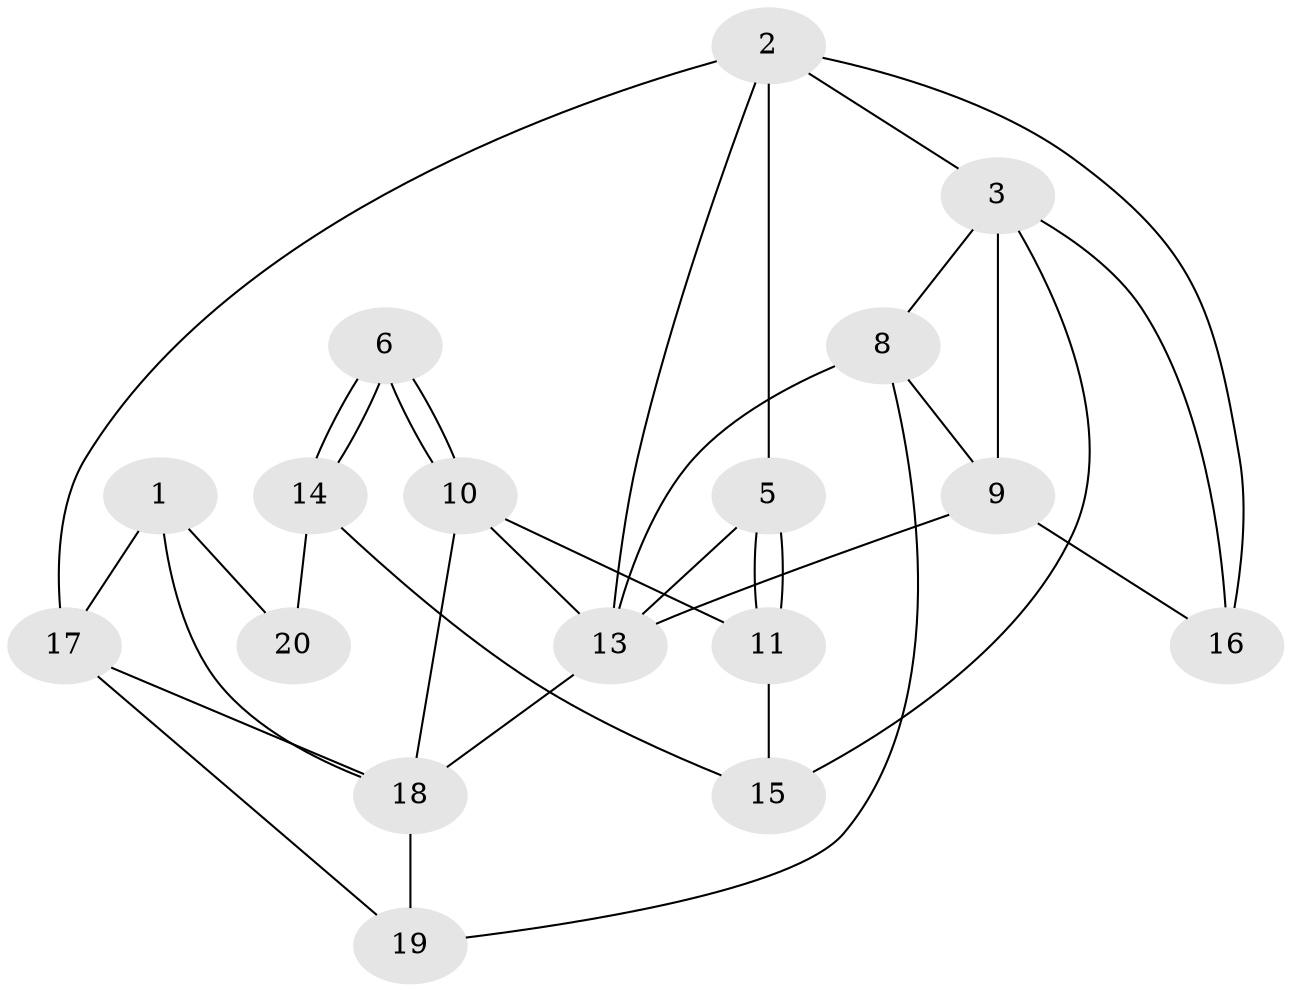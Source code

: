 // Generated by graph-tools (version 1.1) at 2025/46/02/15/25 05:46:28]
// undirected, 17 vertices, 34 edges
graph export_dot {
graph [start="1"]
  node [color=gray90,style=filled];
  1;
  2 [super="+4+12"];
  3 [super="+7"];
  5;
  6;
  8;
  9 [super="+12"];
  10;
  11 [super="+7"];
  13;
  14;
  15;
  16;
  17;
  18;
  19;
  20 [super="+4"];
  1 -- 18;
  1 -- 17;
  1 -- 20;
  2 -- 13;
  2 -- 17;
  2 -- 3;
  2 -- 5;
  2 -- 16;
  3 -- 16;
  3 -- 8;
  3 -- 9;
  3 -- 15;
  5 -- 11;
  5 -- 11;
  5 -- 13;
  6 -- 14;
  6 -- 14;
  6 -- 10;
  6 -- 10;
  8 -- 9;
  8 -- 13;
  8 -- 19;
  9 -- 13;
  9 -- 16;
  10 -- 13;
  10 -- 11;
  10 -- 18;
  11 -- 15;
  13 -- 18;
  14 -- 15;
  14 -- 20;
  17 -- 18;
  17 -- 19;
  18 -- 19;
}
